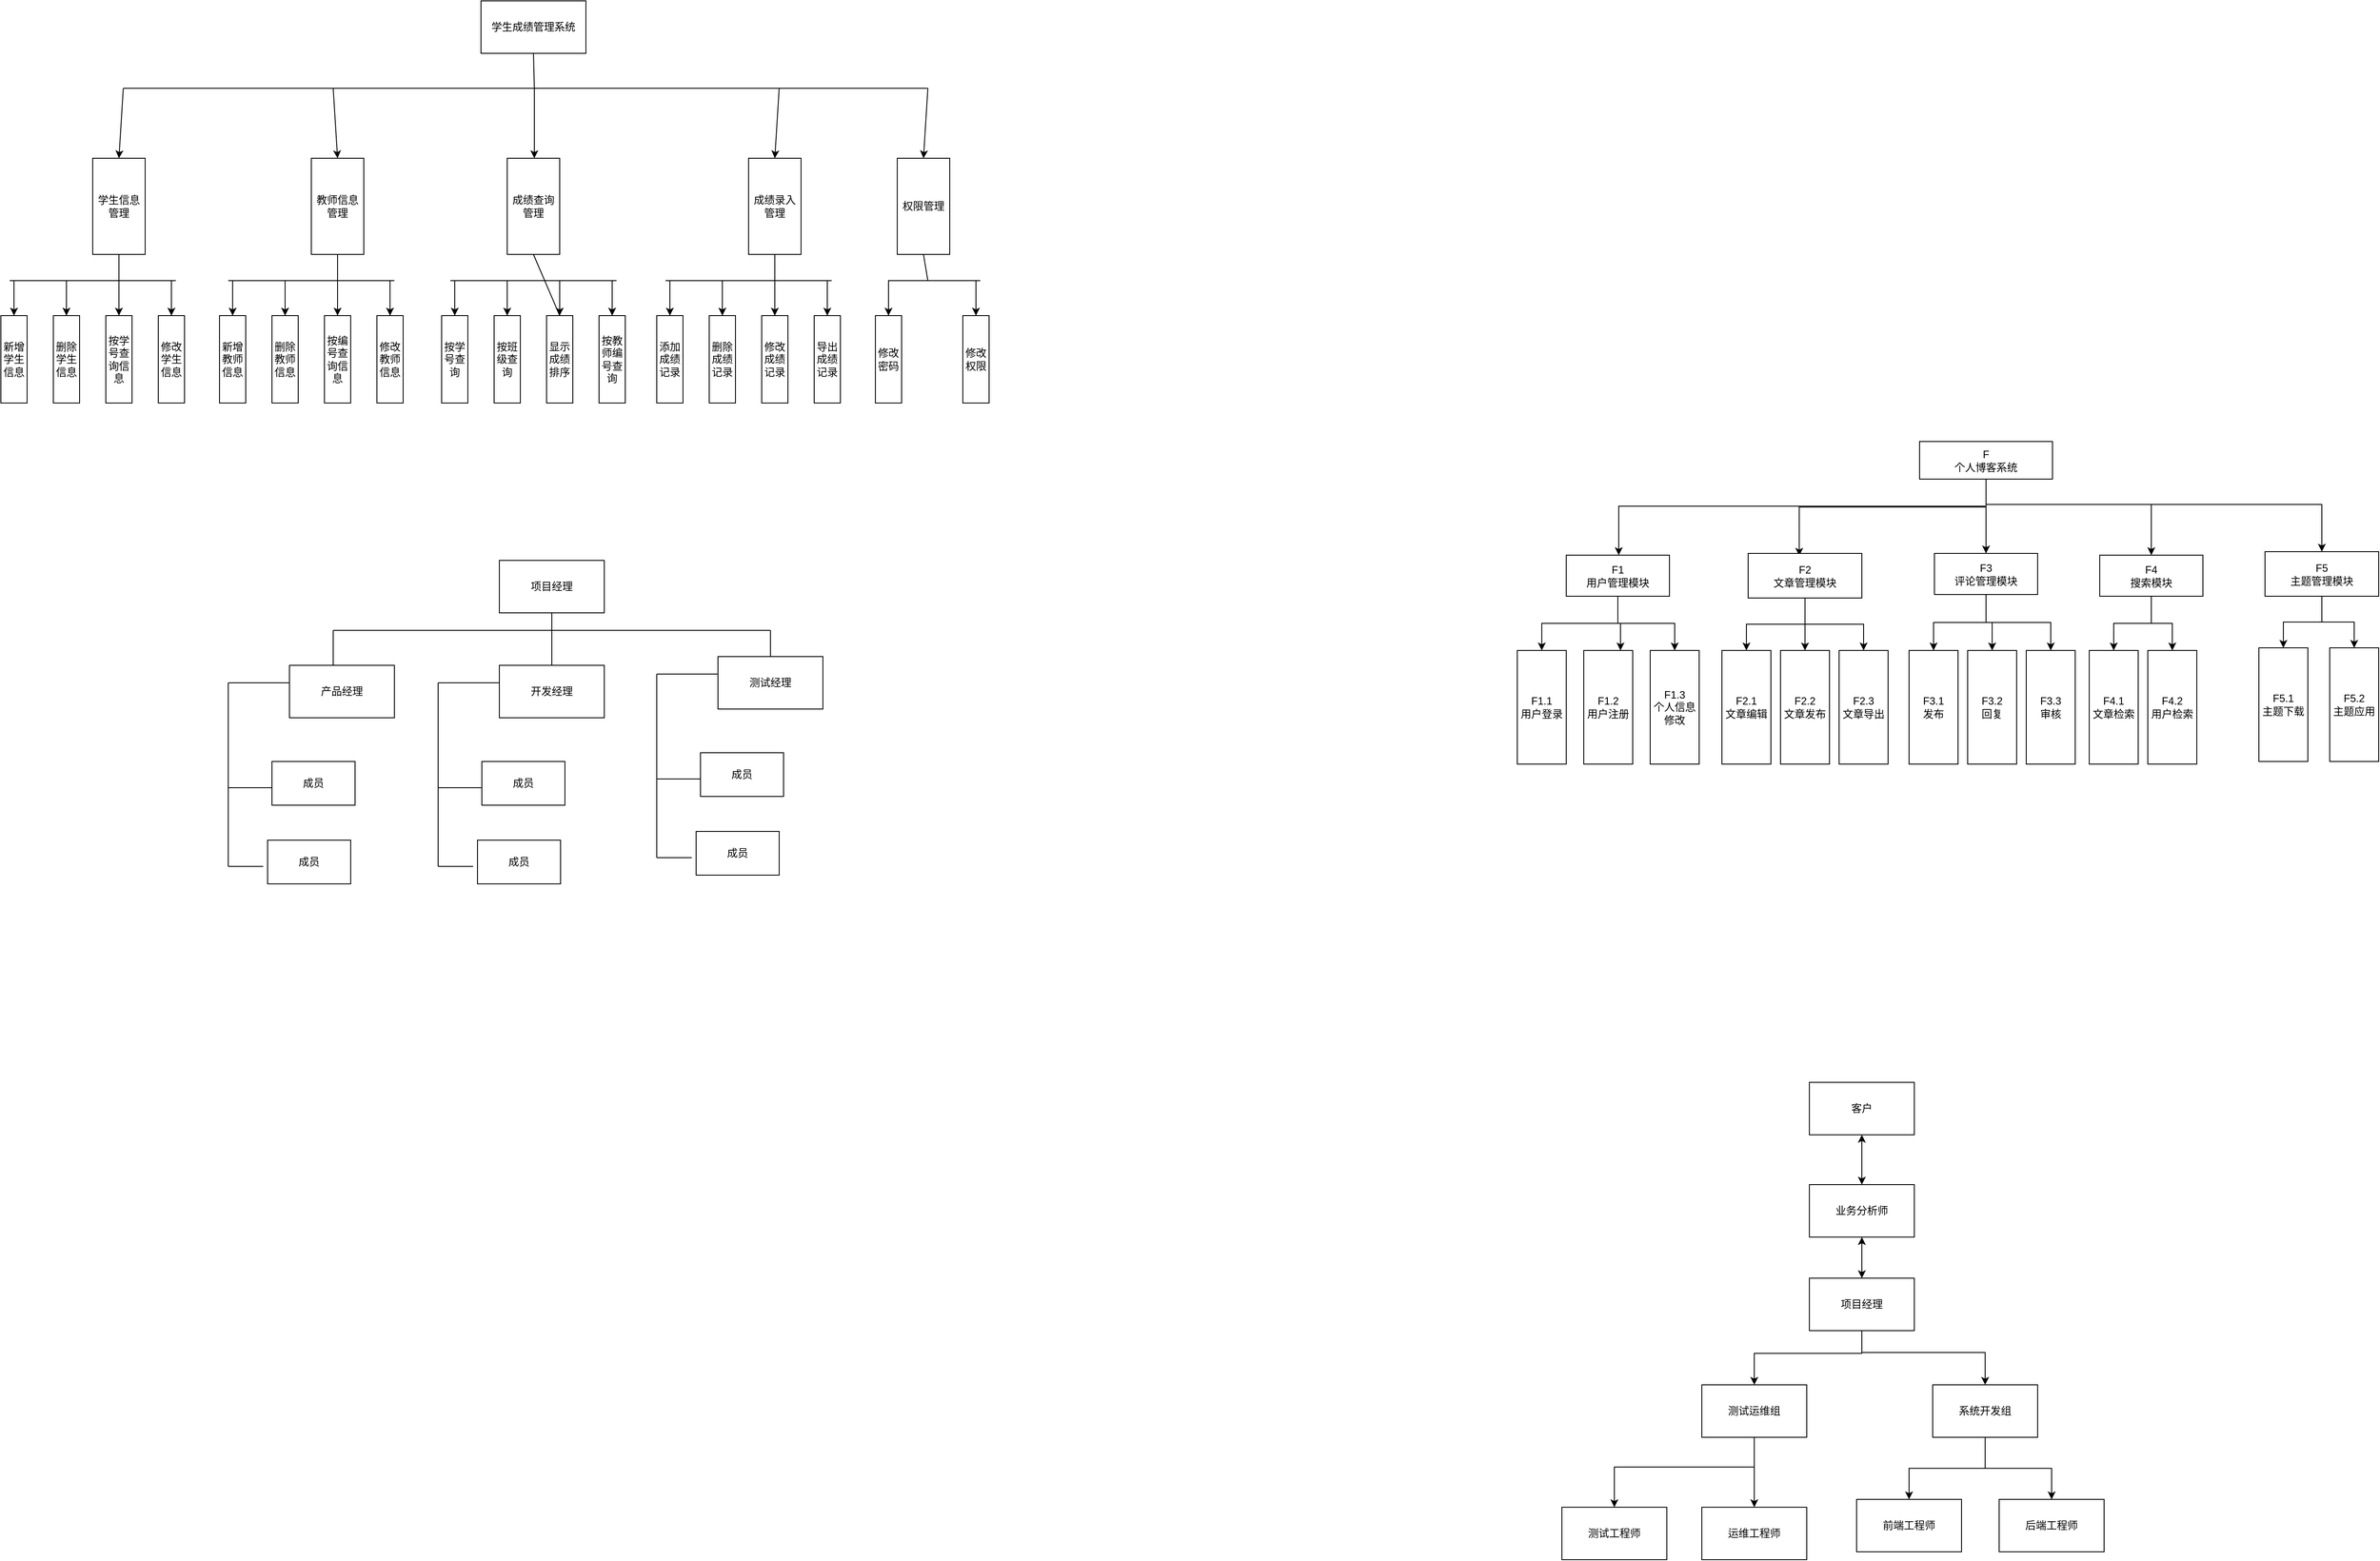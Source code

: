 <mxfile version="21.3.8" type="github">
  <diagram name="第 1 页" id="eo0PhbDBEqhfWxgCo3OH">
    <mxGraphModel dx="2062" dy="1815" grid="0" gridSize="10" guides="1" tooltips="1" connect="1" arrows="1" fold="1" page="1" pageScale="1" pageWidth="827" pageHeight="1169" math="0" shadow="0">
      <root>
        <mxCell id="0" />
        <mxCell id="1" parent="0" />
        <mxCell id="lPRobP7IfmpQ7-qLMmL--1" value="学生成绩管理系统" style="rounded=0;whiteSpace=wrap;html=1;" parent="1" vertex="1">
          <mxGeometry x="489" y="-20" width="120" height="60" as="geometry" />
        </mxCell>
        <mxCell id="lPRobP7IfmpQ7-qLMmL--2" value="学生信息管理" style="rounded=0;whiteSpace=wrap;html=1;" parent="1" vertex="1">
          <mxGeometry x="45" y="160" width="60" height="110" as="geometry" />
        </mxCell>
        <mxCell id="lPRobP7IfmpQ7-qLMmL--14" value="新增学生信息" style="rounded=0;whiteSpace=wrap;html=1;" parent="1" vertex="1">
          <mxGeometry x="-60" y="340" width="30" height="100" as="geometry" />
        </mxCell>
        <mxCell id="lPRobP7IfmpQ7-qLMmL--16" value="删除学生信息" style="rounded=0;whiteSpace=wrap;html=1;" parent="1" vertex="1">
          <mxGeometry y="340" width="30" height="100" as="geometry" />
        </mxCell>
        <mxCell id="lPRobP7IfmpQ7-qLMmL--17" value="按学号查询信息" style="rounded=0;whiteSpace=wrap;html=1;" parent="1" vertex="1">
          <mxGeometry x="60" y="340" width="30" height="100" as="geometry" />
        </mxCell>
        <mxCell id="lPRobP7IfmpQ7-qLMmL--19" value="修改学生信息" style="rounded=0;whiteSpace=wrap;html=1;" parent="1" vertex="1">
          <mxGeometry x="120" y="340" width="30" height="100" as="geometry" />
        </mxCell>
        <mxCell id="lPRobP7IfmpQ7-qLMmL--20" value="" style="endArrow=none;html=1;rounded=0;exitX=0.5;exitY=1;exitDx=0;exitDy=0;entryX=0.5;entryY=0;entryDx=0;entryDy=0;" parent="1" source="lPRobP7IfmpQ7-qLMmL--2" target="lPRobP7IfmpQ7-qLMmL--17" edge="1">
          <mxGeometry width="50" height="50" relative="1" as="geometry">
            <mxPoint x="390" y="260" as="sourcePoint" />
            <mxPoint x="440" y="210" as="targetPoint" />
          </mxGeometry>
        </mxCell>
        <mxCell id="lPRobP7IfmpQ7-qLMmL--21" value="" style="endArrow=none;html=1;rounded=0;exitX=0.5;exitY=0;exitDx=0;exitDy=0;" parent="1" source="lPRobP7IfmpQ7-qLMmL--19" edge="1">
          <mxGeometry width="50" height="50" relative="1" as="geometry">
            <mxPoint x="390" y="260" as="sourcePoint" />
            <mxPoint x="135" y="300" as="targetPoint" />
          </mxGeometry>
        </mxCell>
        <mxCell id="lPRobP7IfmpQ7-qLMmL--22" value="" style="endArrow=none;html=1;rounded=0;exitX=0.5;exitY=0;exitDx=0;exitDy=0;" parent="1" source="lPRobP7IfmpQ7-qLMmL--16" edge="1">
          <mxGeometry width="50" height="50" relative="1" as="geometry">
            <mxPoint x="145" y="350" as="sourcePoint" />
            <mxPoint x="15" y="300" as="targetPoint" />
          </mxGeometry>
        </mxCell>
        <mxCell id="lPRobP7IfmpQ7-qLMmL--24" value="" style="endArrow=none;html=1;rounded=0;entryX=0.5;entryY=0;entryDx=0;entryDy=0;" parent="1" target="lPRobP7IfmpQ7-qLMmL--14" edge="1">
          <mxGeometry width="50" height="50" relative="1" as="geometry">
            <mxPoint x="-45" y="300" as="sourcePoint" />
            <mxPoint x="165" y="330" as="targetPoint" />
          </mxGeometry>
        </mxCell>
        <mxCell id="lPRobP7IfmpQ7-qLMmL--25" value="" style="endArrow=none;html=1;rounded=0;" parent="1" edge="1">
          <mxGeometry width="50" height="50" relative="1" as="geometry">
            <mxPoint x="140" y="300" as="sourcePoint" />
            <mxPoint x="-50" y="300" as="targetPoint" />
          </mxGeometry>
        </mxCell>
        <mxCell id="lPRobP7IfmpQ7-qLMmL--26" value="" style="endArrow=classic;html=1;rounded=0;entryX=0.5;entryY=0;entryDx=0;entryDy=0;" parent="1" target="lPRobP7IfmpQ7-qLMmL--19" edge="1">
          <mxGeometry width="50" height="50" relative="1" as="geometry">
            <mxPoint x="135" y="300" as="sourcePoint" />
            <mxPoint x="440" y="210" as="targetPoint" />
          </mxGeometry>
        </mxCell>
        <mxCell id="lPRobP7IfmpQ7-qLMmL--27" value="" style="endArrow=classic;html=1;rounded=0;entryX=0.5;entryY=0;entryDx=0;entryDy=0;" parent="1" target="lPRobP7IfmpQ7-qLMmL--17" edge="1">
          <mxGeometry width="50" height="50" relative="1" as="geometry">
            <mxPoint x="75" y="300" as="sourcePoint" />
            <mxPoint x="145" y="350" as="targetPoint" />
          </mxGeometry>
        </mxCell>
        <mxCell id="lPRobP7IfmpQ7-qLMmL--28" value="" style="endArrow=classic;html=1;rounded=0;entryX=0.5;entryY=0;entryDx=0;entryDy=0;" parent="1" target="lPRobP7IfmpQ7-qLMmL--16" edge="1">
          <mxGeometry width="50" height="50" relative="1" as="geometry">
            <mxPoint x="15" y="300" as="sourcePoint" />
            <mxPoint x="155" y="360" as="targetPoint" />
          </mxGeometry>
        </mxCell>
        <mxCell id="lPRobP7IfmpQ7-qLMmL--29" value="" style="endArrow=classic;html=1;rounded=0;entryX=0.5;entryY=0;entryDx=0;entryDy=0;" parent="1" target="lPRobP7IfmpQ7-qLMmL--14" edge="1">
          <mxGeometry width="50" height="50" relative="1" as="geometry">
            <mxPoint x="-45" y="300" as="sourcePoint" />
            <mxPoint x="165" y="370" as="targetPoint" />
          </mxGeometry>
        </mxCell>
        <mxCell id="lPRobP7IfmpQ7-qLMmL--30" value="教师信息管理" style="rounded=0;whiteSpace=wrap;html=1;" parent="1" vertex="1">
          <mxGeometry x="295" y="160" width="60" height="110" as="geometry" />
        </mxCell>
        <mxCell id="lPRobP7IfmpQ7-qLMmL--31" value="新增教师信息" style="rounded=0;whiteSpace=wrap;html=1;" parent="1" vertex="1">
          <mxGeometry x="190" y="340" width="30" height="100" as="geometry" />
        </mxCell>
        <mxCell id="lPRobP7IfmpQ7-qLMmL--32" value="删除教师信息" style="rounded=0;whiteSpace=wrap;html=1;" parent="1" vertex="1">
          <mxGeometry x="250" y="340" width="30" height="100" as="geometry" />
        </mxCell>
        <mxCell id="lPRobP7IfmpQ7-qLMmL--33" value="按编号查询信息" style="rounded=0;whiteSpace=wrap;html=1;" parent="1" vertex="1">
          <mxGeometry x="310" y="340" width="30" height="100" as="geometry" />
        </mxCell>
        <mxCell id="lPRobP7IfmpQ7-qLMmL--34" value="修改教师信息" style="rounded=0;whiteSpace=wrap;html=1;" parent="1" vertex="1">
          <mxGeometry x="370" y="340" width="30" height="100" as="geometry" />
        </mxCell>
        <mxCell id="lPRobP7IfmpQ7-qLMmL--35" value="" style="endArrow=none;html=1;rounded=0;exitX=0.5;exitY=1;exitDx=0;exitDy=0;entryX=0.5;entryY=0;entryDx=0;entryDy=0;" parent="1" source="lPRobP7IfmpQ7-qLMmL--30" target="lPRobP7IfmpQ7-qLMmL--33" edge="1">
          <mxGeometry width="50" height="50" relative="1" as="geometry">
            <mxPoint x="640" y="260" as="sourcePoint" />
            <mxPoint x="690" y="210" as="targetPoint" />
          </mxGeometry>
        </mxCell>
        <mxCell id="lPRobP7IfmpQ7-qLMmL--36" value="" style="endArrow=none;html=1;rounded=0;exitX=0.5;exitY=0;exitDx=0;exitDy=0;" parent="1" source="lPRobP7IfmpQ7-qLMmL--34" edge="1">
          <mxGeometry width="50" height="50" relative="1" as="geometry">
            <mxPoint x="640" y="260" as="sourcePoint" />
            <mxPoint x="385" y="300" as="targetPoint" />
          </mxGeometry>
        </mxCell>
        <mxCell id="lPRobP7IfmpQ7-qLMmL--37" value="" style="endArrow=none;html=1;rounded=0;exitX=0.5;exitY=0;exitDx=0;exitDy=0;" parent="1" source="lPRobP7IfmpQ7-qLMmL--32" edge="1">
          <mxGeometry width="50" height="50" relative="1" as="geometry">
            <mxPoint x="395" y="350" as="sourcePoint" />
            <mxPoint x="265" y="300" as="targetPoint" />
          </mxGeometry>
        </mxCell>
        <mxCell id="lPRobP7IfmpQ7-qLMmL--38" value="" style="endArrow=none;html=1;rounded=0;entryX=0.5;entryY=0;entryDx=0;entryDy=0;" parent="1" target="lPRobP7IfmpQ7-qLMmL--31" edge="1">
          <mxGeometry width="50" height="50" relative="1" as="geometry">
            <mxPoint x="205" y="300" as="sourcePoint" />
            <mxPoint x="415" y="330" as="targetPoint" />
          </mxGeometry>
        </mxCell>
        <mxCell id="lPRobP7IfmpQ7-qLMmL--39" value="" style="endArrow=none;html=1;rounded=0;" parent="1" edge="1">
          <mxGeometry width="50" height="50" relative="1" as="geometry">
            <mxPoint x="390" y="300" as="sourcePoint" />
            <mxPoint x="200" y="300" as="targetPoint" />
          </mxGeometry>
        </mxCell>
        <mxCell id="lPRobP7IfmpQ7-qLMmL--40" value="" style="endArrow=classic;html=1;rounded=0;entryX=0.5;entryY=0;entryDx=0;entryDy=0;" parent="1" target="lPRobP7IfmpQ7-qLMmL--34" edge="1">
          <mxGeometry width="50" height="50" relative="1" as="geometry">
            <mxPoint x="385" y="300" as="sourcePoint" />
            <mxPoint x="690" y="210" as="targetPoint" />
          </mxGeometry>
        </mxCell>
        <mxCell id="lPRobP7IfmpQ7-qLMmL--41" value="" style="endArrow=classic;html=1;rounded=0;entryX=0.5;entryY=0;entryDx=0;entryDy=0;" parent="1" target="lPRobP7IfmpQ7-qLMmL--33" edge="1">
          <mxGeometry width="50" height="50" relative="1" as="geometry">
            <mxPoint x="325" y="300" as="sourcePoint" />
            <mxPoint x="395" y="350" as="targetPoint" />
          </mxGeometry>
        </mxCell>
        <mxCell id="lPRobP7IfmpQ7-qLMmL--42" value="" style="endArrow=classic;html=1;rounded=0;entryX=0.5;entryY=0;entryDx=0;entryDy=0;" parent="1" target="lPRobP7IfmpQ7-qLMmL--32" edge="1">
          <mxGeometry width="50" height="50" relative="1" as="geometry">
            <mxPoint x="265" y="300" as="sourcePoint" />
            <mxPoint x="405" y="360" as="targetPoint" />
          </mxGeometry>
        </mxCell>
        <mxCell id="lPRobP7IfmpQ7-qLMmL--43" value="" style="endArrow=classic;html=1;rounded=0;entryX=0.5;entryY=0;entryDx=0;entryDy=0;" parent="1" target="lPRobP7IfmpQ7-qLMmL--31" edge="1">
          <mxGeometry width="50" height="50" relative="1" as="geometry">
            <mxPoint x="205" y="300" as="sourcePoint" />
            <mxPoint x="415" y="370" as="targetPoint" />
          </mxGeometry>
        </mxCell>
        <mxCell id="lPRobP7IfmpQ7-qLMmL--44" value="成绩查询管理" style="rounded=0;whiteSpace=wrap;html=1;" parent="1" vertex="1">
          <mxGeometry x="519" y="160" width="60" height="110" as="geometry" />
        </mxCell>
        <mxCell id="lPRobP7IfmpQ7-qLMmL--45" value="按学号查询" style="rounded=0;whiteSpace=wrap;html=1;" parent="1" vertex="1">
          <mxGeometry x="444" y="340" width="30" height="100" as="geometry" />
        </mxCell>
        <mxCell id="lPRobP7IfmpQ7-qLMmL--46" value="按班级查询" style="rounded=0;whiteSpace=wrap;html=1;" parent="1" vertex="1">
          <mxGeometry x="504" y="340" width="30" height="100" as="geometry" />
        </mxCell>
        <mxCell id="lPRobP7IfmpQ7-qLMmL--47" value="显示成绩排序" style="rounded=0;whiteSpace=wrap;html=1;" parent="1" vertex="1">
          <mxGeometry x="564" y="340" width="30" height="100" as="geometry" />
        </mxCell>
        <mxCell id="lPRobP7IfmpQ7-qLMmL--48" value="按教师编号查询" style="rounded=0;whiteSpace=wrap;html=1;" parent="1" vertex="1">
          <mxGeometry x="624" y="340" width="30" height="100" as="geometry" />
        </mxCell>
        <mxCell id="lPRobP7IfmpQ7-qLMmL--49" value="" style="endArrow=none;html=1;rounded=0;exitX=0.5;exitY=1;exitDx=0;exitDy=0;entryX=0.5;entryY=0;entryDx=0;entryDy=0;" parent="1" source="lPRobP7IfmpQ7-qLMmL--44" target="lPRobP7IfmpQ7-qLMmL--47" edge="1">
          <mxGeometry width="50" height="50" relative="1" as="geometry">
            <mxPoint x="894" y="260" as="sourcePoint" />
            <mxPoint x="944" y="210" as="targetPoint" />
          </mxGeometry>
        </mxCell>
        <mxCell id="lPRobP7IfmpQ7-qLMmL--50" value="" style="endArrow=none;html=1;rounded=0;exitX=0.5;exitY=0;exitDx=0;exitDy=0;" parent="1" source="lPRobP7IfmpQ7-qLMmL--48" edge="1">
          <mxGeometry width="50" height="50" relative="1" as="geometry">
            <mxPoint x="894" y="260" as="sourcePoint" />
            <mxPoint x="639" y="300" as="targetPoint" />
          </mxGeometry>
        </mxCell>
        <mxCell id="lPRobP7IfmpQ7-qLMmL--51" value="" style="endArrow=none;html=1;rounded=0;exitX=0.5;exitY=0;exitDx=0;exitDy=0;" parent="1" source="lPRobP7IfmpQ7-qLMmL--46" edge="1">
          <mxGeometry width="50" height="50" relative="1" as="geometry">
            <mxPoint x="649" y="350" as="sourcePoint" />
            <mxPoint x="519" y="300" as="targetPoint" />
          </mxGeometry>
        </mxCell>
        <mxCell id="lPRobP7IfmpQ7-qLMmL--52" value="" style="endArrow=none;html=1;rounded=0;entryX=0.5;entryY=0;entryDx=0;entryDy=0;" parent="1" target="lPRobP7IfmpQ7-qLMmL--45" edge="1">
          <mxGeometry width="50" height="50" relative="1" as="geometry">
            <mxPoint x="459" y="300" as="sourcePoint" />
            <mxPoint x="669" y="330" as="targetPoint" />
          </mxGeometry>
        </mxCell>
        <mxCell id="lPRobP7IfmpQ7-qLMmL--53" value="" style="endArrow=none;html=1;rounded=0;" parent="1" edge="1">
          <mxGeometry width="50" height="50" relative="1" as="geometry">
            <mxPoint x="644" y="300" as="sourcePoint" />
            <mxPoint x="454" y="300" as="targetPoint" />
          </mxGeometry>
        </mxCell>
        <mxCell id="lPRobP7IfmpQ7-qLMmL--54" value="" style="endArrow=classic;html=1;rounded=0;entryX=0.5;entryY=0;entryDx=0;entryDy=0;" parent="1" target="lPRobP7IfmpQ7-qLMmL--48" edge="1">
          <mxGeometry width="50" height="50" relative="1" as="geometry">
            <mxPoint x="639" y="300" as="sourcePoint" />
            <mxPoint x="944" y="210" as="targetPoint" />
          </mxGeometry>
        </mxCell>
        <mxCell id="lPRobP7IfmpQ7-qLMmL--55" value="" style="endArrow=classic;html=1;rounded=0;entryX=0.5;entryY=0;entryDx=0;entryDy=0;" parent="1" target="lPRobP7IfmpQ7-qLMmL--47" edge="1">
          <mxGeometry width="50" height="50" relative="1" as="geometry">
            <mxPoint x="579" y="300" as="sourcePoint" />
            <mxPoint x="649" y="350" as="targetPoint" />
          </mxGeometry>
        </mxCell>
        <mxCell id="lPRobP7IfmpQ7-qLMmL--56" value="" style="endArrow=classic;html=1;rounded=0;entryX=0.5;entryY=0;entryDx=0;entryDy=0;" parent="1" target="lPRobP7IfmpQ7-qLMmL--46" edge="1">
          <mxGeometry width="50" height="50" relative="1" as="geometry">
            <mxPoint x="519" y="300" as="sourcePoint" />
            <mxPoint x="659" y="360" as="targetPoint" />
          </mxGeometry>
        </mxCell>
        <mxCell id="lPRobP7IfmpQ7-qLMmL--57" value="" style="endArrow=classic;html=1;rounded=0;entryX=0.5;entryY=0;entryDx=0;entryDy=0;" parent="1" target="lPRobP7IfmpQ7-qLMmL--45" edge="1">
          <mxGeometry width="50" height="50" relative="1" as="geometry">
            <mxPoint x="459" y="300" as="sourcePoint" />
            <mxPoint x="669" y="370" as="targetPoint" />
          </mxGeometry>
        </mxCell>
        <mxCell id="lPRobP7IfmpQ7-qLMmL--58" value="成绩录入管理" style="rounded=0;whiteSpace=wrap;html=1;" parent="1" vertex="1">
          <mxGeometry x="795" y="160" width="60" height="110" as="geometry" />
        </mxCell>
        <mxCell id="lPRobP7IfmpQ7-qLMmL--59" value="添加成绩记录" style="rounded=0;whiteSpace=wrap;html=1;" parent="1" vertex="1">
          <mxGeometry x="690" y="340" width="30" height="100" as="geometry" />
        </mxCell>
        <mxCell id="lPRobP7IfmpQ7-qLMmL--60" value="删除成绩记录" style="rounded=0;whiteSpace=wrap;html=1;" parent="1" vertex="1">
          <mxGeometry x="750" y="340" width="30" height="100" as="geometry" />
        </mxCell>
        <mxCell id="lPRobP7IfmpQ7-qLMmL--61" value="修改成绩记录" style="rounded=0;whiteSpace=wrap;html=1;" parent="1" vertex="1">
          <mxGeometry x="810" y="340" width="30" height="100" as="geometry" />
        </mxCell>
        <mxCell id="lPRobP7IfmpQ7-qLMmL--62" value="导出成绩记录" style="rounded=0;whiteSpace=wrap;html=1;" parent="1" vertex="1">
          <mxGeometry x="870" y="340" width="30" height="100" as="geometry" />
        </mxCell>
        <mxCell id="lPRobP7IfmpQ7-qLMmL--63" value="" style="endArrow=none;html=1;rounded=0;exitX=0.5;exitY=1;exitDx=0;exitDy=0;entryX=0.5;entryY=0;entryDx=0;entryDy=0;" parent="1" source="lPRobP7IfmpQ7-qLMmL--58" target="lPRobP7IfmpQ7-qLMmL--61" edge="1">
          <mxGeometry width="50" height="50" relative="1" as="geometry">
            <mxPoint x="1140" y="260" as="sourcePoint" />
            <mxPoint x="1190" y="210" as="targetPoint" />
          </mxGeometry>
        </mxCell>
        <mxCell id="lPRobP7IfmpQ7-qLMmL--64" value="" style="endArrow=none;html=1;rounded=0;exitX=0.5;exitY=0;exitDx=0;exitDy=0;" parent="1" source="lPRobP7IfmpQ7-qLMmL--62" edge="1">
          <mxGeometry width="50" height="50" relative="1" as="geometry">
            <mxPoint x="1140" y="260" as="sourcePoint" />
            <mxPoint x="885" y="300" as="targetPoint" />
          </mxGeometry>
        </mxCell>
        <mxCell id="lPRobP7IfmpQ7-qLMmL--65" value="" style="endArrow=none;html=1;rounded=0;exitX=0.5;exitY=0;exitDx=0;exitDy=0;" parent="1" source="lPRobP7IfmpQ7-qLMmL--60" edge="1">
          <mxGeometry width="50" height="50" relative="1" as="geometry">
            <mxPoint x="895" y="350" as="sourcePoint" />
            <mxPoint x="765" y="300" as="targetPoint" />
          </mxGeometry>
        </mxCell>
        <mxCell id="lPRobP7IfmpQ7-qLMmL--66" value="" style="endArrow=none;html=1;rounded=0;entryX=0.5;entryY=0;entryDx=0;entryDy=0;" parent="1" target="lPRobP7IfmpQ7-qLMmL--59" edge="1">
          <mxGeometry width="50" height="50" relative="1" as="geometry">
            <mxPoint x="705" y="300" as="sourcePoint" />
            <mxPoint x="915" y="330" as="targetPoint" />
          </mxGeometry>
        </mxCell>
        <mxCell id="lPRobP7IfmpQ7-qLMmL--67" value="" style="endArrow=none;html=1;rounded=0;" parent="1" edge="1">
          <mxGeometry width="50" height="50" relative="1" as="geometry">
            <mxPoint x="890" y="300" as="sourcePoint" />
            <mxPoint x="700" y="300" as="targetPoint" />
          </mxGeometry>
        </mxCell>
        <mxCell id="lPRobP7IfmpQ7-qLMmL--68" value="" style="endArrow=classic;html=1;rounded=0;entryX=0.5;entryY=0;entryDx=0;entryDy=0;" parent="1" target="lPRobP7IfmpQ7-qLMmL--62" edge="1">
          <mxGeometry width="50" height="50" relative="1" as="geometry">
            <mxPoint x="885" y="300" as="sourcePoint" />
            <mxPoint x="1190" y="210" as="targetPoint" />
          </mxGeometry>
        </mxCell>
        <mxCell id="lPRobP7IfmpQ7-qLMmL--69" value="" style="endArrow=classic;html=1;rounded=0;entryX=0.5;entryY=0;entryDx=0;entryDy=0;" parent="1" target="lPRobP7IfmpQ7-qLMmL--61" edge="1">
          <mxGeometry width="50" height="50" relative="1" as="geometry">
            <mxPoint x="825" y="300" as="sourcePoint" />
            <mxPoint x="895" y="350" as="targetPoint" />
          </mxGeometry>
        </mxCell>
        <mxCell id="lPRobP7IfmpQ7-qLMmL--70" value="" style="endArrow=classic;html=1;rounded=0;entryX=0.5;entryY=0;entryDx=0;entryDy=0;" parent="1" target="lPRobP7IfmpQ7-qLMmL--60" edge="1">
          <mxGeometry width="50" height="50" relative="1" as="geometry">
            <mxPoint x="765" y="300" as="sourcePoint" />
            <mxPoint x="905" y="360" as="targetPoint" />
          </mxGeometry>
        </mxCell>
        <mxCell id="lPRobP7IfmpQ7-qLMmL--71" value="" style="endArrow=classic;html=1;rounded=0;entryX=0.5;entryY=0;entryDx=0;entryDy=0;" parent="1" target="lPRobP7IfmpQ7-qLMmL--59" edge="1">
          <mxGeometry width="50" height="50" relative="1" as="geometry">
            <mxPoint x="705" y="300" as="sourcePoint" />
            <mxPoint x="915" y="370" as="targetPoint" />
          </mxGeometry>
        </mxCell>
        <mxCell id="lPRobP7IfmpQ7-qLMmL--72" value="权限管理" style="rounded=0;whiteSpace=wrap;html=1;" parent="1" vertex="1">
          <mxGeometry x="965" y="160" width="60" height="110" as="geometry" />
        </mxCell>
        <mxCell id="lPRobP7IfmpQ7-qLMmL--75" value="修改密码" style="rounded=0;whiteSpace=wrap;html=1;" parent="1" vertex="1">
          <mxGeometry x="940" y="340" width="30" height="100" as="geometry" />
        </mxCell>
        <mxCell id="lPRobP7IfmpQ7-qLMmL--76" value="修改权限" style="rounded=0;whiteSpace=wrap;html=1;" parent="1" vertex="1">
          <mxGeometry x="1040" y="340" width="30" height="100" as="geometry" />
        </mxCell>
        <mxCell id="lPRobP7IfmpQ7-qLMmL--77" value="" style="endArrow=none;html=1;rounded=0;exitX=0.5;exitY=1;exitDx=0;exitDy=0;entryX=0.5;entryY=0;entryDx=0;entryDy=0;" parent="1" source="lPRobP7IfmpQ7-qLMmL--72" target="lPRobP7IfmpQ7-qLMmL--75" edge="1">
          <mxGeometry width="50" height="50" relative="1" as="geometry">
            <mxPoint x="1310" y="260" as="sourcePoint" />
            <mxPoint x="1360" y="210" as="targetPoint" />
            <Array as="points">
              <mxPoint x="1000" y="300" />
              <mxPoint x="955" y="300" />
            </Array>
          </mxGeometry>
        </mxCell>
        <mxCell id="lPRobP7IfmpQ7-qLMmL--78" value="" style="endArrow=none;html=1;rounded=0;exitX=0.5;exitY=0;exitDx=0;exitDy=0;" parent="1" source="lPRobP7IfmpQ7-qLMmL--76" edge="1">
          <mxGeometry width="50" height="50" relative="1" as="geometry">
            <mxPoint x="1310" y="260" as="sourcePoint" />
            <mxPoint x="1055" y="300" as="targetPoint" />
          </mxGeometry>
        </mxCell>
        <mxCell id="lPRobP7IfmpQ7-qLMmL--81" value="" style="endArrow=none;html=1;rounded=0;" parent="1" edge="1">
          <mxGeometry width="50" height="50" relative="1" as="geometry">
            <mxPoint x="1060" y="300" as="sourcePoint" />
            <mxPoint x="960" y="300" as="targetPoint" />
          </mxGeometry>
        </mxCell>
        <mxCell id="lPRobP7IfmpQ7-qLMmL--82" value="" style="endArrow=classic;html=1;rounded=0;entryX=0.5;entryY=0;entryDx=0;entryDy=0;" parent="1" target="lPRobP7IfmpQ7-qLMmL--76" edge="1">
          <mxGeometry width="50" height="50" relative="1" as="geometry">
            <mxPoint x="1055" y="300" as="sourcePoint" />
            <mxPoint x="1360" y="210" as="targetPoint" />
          </mxGeometry>
        </mxCell>
        <mxCell id="lPRobP7IfmpQ7-qLMmL--83" value="" style="endArrow=classic;html=1;rounded=0;entryX=0.5;entryY=0;entryDx=0;entryDy=0;" parent="1" target="lPRobP7IfmpQ7-qLMmL--75" edge="1">
          <mxGeometry width="50" height="50" relative="1" as="geometry">
            <mxPoint x="995" y="300" as="sourcePoint" />
            <mxPoint x="1065" y="350" as="targetPoint" />
            <Array as="points">
              <mxPoint x="955" y="300" />
            </Array>
          </mxGeometry>
        </mxCell>
        <mxCell id="lPRobP7IfmpQ7-qLMmL--86" value="" style="endArrow=none;html=1;rounded=0;exitX=0.5;exitY=1;exitDx=0;exitDy=0;" parent="1" source="lPRobP7IfmpQ7-qLMmL--1" edge="1">
          <mxGeometry width="50" height="50" relative="1" as="geometry">
            <mxPoint x="500" y="310" as="sourcePoint" />
            <mxPoint x="550" y="80" as="targetPoint" />
          </mxGeometry>
        </mxCell>
        <mxCell id="lPRobP7IfmpQ7-qLMmL--87" value="" style="endArrow=none;html=1;rounded=0;" parent="1" edge="1">
          <mxGeometry width="50" height="50" relative="1" as="geometry">
            <mxPoint x="80" y="80" as="sourcePoint" />
            <mxPoint x="1000" y="80" as="targetPoint" />
          </mxGeometry>
        </mxCell>
        <mxCell id="lPRobP7IfmpQ7-qLMmL--89" value="" style="endArrow=classic;html=1;rounded=0;" parent="1" edge="1">
          <mxGeometry width="50" height="50" relative="1" as="geometry">
            <mxPoint x="550" y="80" as="sourcePoint" />
            <mxPoint x="550" y="160" as="targetPoint" />
          </mxGeometry>
        </mxCell>
        <mxCell id="lPRobP7IfmpQ7-qLMmL--90" value="" style="endArrow=classic;html=1;rounded=0;entryX=0.5;entryY=0;entryDx=0;entryDy=0;" parent="1" target="lPRobP7IfmpQ7-qLMmL--30" edge="1">
          <mxGeometry width="50" height="50" relative="1" as="geometry">
            <mxPoint x="320" y="80" as="sourcePoint" />
            <mxPoint x="550" y="260" as="targetPoint" />
          </mxGeometry>
        </mxCell>
        <mxCell id="lPRobP7IfmpQ7-qLMmL--91" value="" style="endArrow=classic;html=1;rounded=0;entryX=0.5;entryY=0;entryDx=0;entryDy=0;" parent="1" target="lPRobP7IfmpQ7-qLMmL--2" edge="1">
          <mxGeometry width="50" height="50" relative="1" as="geometry">
            <mxPoint x="80" y="80" as="sourcePoint" />
            <mxPoint x="550" y="260" as="targetPoint" />
          </mxGeometry>
        </mxCell>
        <mxCell id="lPRobP7IfmpQ7-qLMmL--92" value="" style="endArrow=classic;html=1;rounded=0;entryX=0.5;entryY=0;entryDx=0;entryDy=0;" parent="1" target="lPRobP7IfmpQ7-qLMmL--58" edge="1">
          <mxGeometry width="50" height="50" relative="1" as="geometry">
            <mxPoint x="830" y="80" as="sourcePoint" />
            <mxPoint x="550" y="260" as="targetPoint" />
          </mxGeometry>
        </mxCell>
        <mxCell id="lPRobP7IfmpQ7-qLMmL--93" value="" style="endArrow=classic;html=1;rounded=0;entryX=0.5;entryY=0;entryDx=0;entryDy=0;" parent="1" target="lPRobP7IfmpQ7-qLMmL--72" edge="1">
          <mxGeometry width="50" height="50" relative="1" as="geometry">
            <mxPoint x="1000" y="80" as="sourcePoint" />
            <mxPoint x="550" y="260" as="targetPoint" />
          </mxGeometry>
        </mxCell>
        <mxCell id="Hxnk-9S_lUH54oRTEqqW-1" value="项目经理" style="rounded=0;whiteSpace=wrap;html=1;" parent="1" vertex="1">
          <mxGeometry x="510" y="620" width="120" height="60" as="geometry" />
        </mxCell>
        <mxCell id="Hxnk-9S_lUH54oRTEqqW-2" value="开发经理" style="rounded=0;whiteSpace=wrap;html=1;" parent="1" vertex="1">
          <mxGeometry x="510" y="740" width="120" height="60" as="geometry" />
        </mxCell>
        <mxCell id="Hxnk-9S_lUH54oRTEqqW-3" value="产品经理" style="rounded=0;whiteSpace=wrap;html=1;" parent="1" vertex="1">
          <mxGeometry x="270" y="740" width="120" height="60" as="geometry" />
        </mxCell>
        <mxCell id="Hxnk-9S_lUH54oRTEqqW-4" value="测试经理" style="rounded=0;whiteSpace=wrap;html=1;" parent="1" vertex="1">
          <mxGeometry x="760" y="730" width="120" height="60" as="geometry" />
        </mxCell>
        <mxCell id="Hxnk-9S_lUH54oRTEqqW-9" value="成员" style="rounded=0;whiteSpace=wrap;html=1;" parent="1" vertex="1">
          <mxGeometry x="250" y="850" width="95" height="50" as="geometry" />
        </mxCell>
        <mxCell id="Hxnk-9S_lUH54oRTEqqW-10" value="成员" style="rounded=0;whiteSpace=wrap;html=1;" parent="1" vertex="1">
          <mxGeometry x="245" y="940" width="95" height="50" as="geometry" />
        </mxCell>
        <mxCell id="Hxnk-9S_lUH54oRTEqqW-11" value="" style="endArrow=none;html=1;rounded=0;" parent="1" edge="1">
          <mxGeometry width="50" height="50" relative="1" as="geometry">
            <mxPoint x="200" y="970" as="sourcePoint" />
            <mxPoint x="200" y="760" as="targetPoint" />
          </mxGeometry>
        </mxCell>
        <mxCell id="Hxnk-9S_lUH54oRTEqqW-12" value="" style="endArrow=none;html=1;rounded=0;" parent="1" edge="1">
          <mxGeometry width="50" height="50" relative="1" as="geometry">
            <mxPoint x="200" y="760" as="sourcePoint" />
            <mxPoint x="270" y="760" as="targetPoint" />
          </mxGeometry>
        </mxCell>
        <mxCell id="Hxnk-9S_lUH54oRTEqqW-13" value="" style="endArrow=none;html=1;rounded=0;" parent="1" edge="1">
          <mxGeometry width="50" height="50" relative="1" as="geometry">
            <mxPoint x="200" y="880" as="sourcePoint" />
            <mxPoint x="250" y="880" as="targetPoint" />
          </mxGeometry>
        </mxCell>
        <mxCell id="Hxnk-9S_lUH54oRTEqqW-14" value="" style="endArrow=none;html=1;rounded=0;" parent="1" edge="1">
          <mxGeometry width="50" height="50" relative="1" as="geometry">
            <mxPoint x="200" y="970" as="sourcePoint" />
            <mxPoint x="240" y="970" as="targetPoint" />
          </mxGeometry>
        </mxCell>
        <mxCell id="Hxnk-9S_lUH54oRTEqqW-15" value="产品经理" style="rounded=0;whiteSpace=wrap;html=1;" parent="1" vertex="1">
          <mxGeometry x="270" y="740" width="120" height="60" as="geometry" />
        </mxCell>
        <mxCell id="Hxnk-9S_lUH54oRTEqqW-16" value="成员" style="rounded=0;whiteSpace=wrap;html=1;" parent="1" vertex="1">
          <mxGeometry x="250" y="850" width="95" height="50" as="geometry" />
        </mxCell>
        <mxCell id="Hxnk-9S_lUH54oRTEqqW-17" value="成员" style="rounded=0;whiteSpace=wrap;html=1;" parent="1" vertex="1">
          <mxGeometry x="245" y="940" width="95" height="50" as="geometry" />
        </mxCell>
        <mxCell id="Hxnk-9S_lUH54oRTEqqW-18" value="" style="endArrow=none;html=1;rounded=0;" parent="1" edge="1">
          <mxGeometry width="50" height="50" relative="1" as="geometry">
            <mxPoint x="200" y="970" as="sourcePoint" />
            <mxPoint x="200" y="760" as="targetPoint" />
          </mxGeometry>
        </mxCell>
        <mxCell id="Hxnk-9S_lUH54oRTEqqW-19" value="" style="endArrow=none;html=1;rounded=0;" parent="1" edge="1">
          <mxGeometry width="50" height="50" relative="1" as="geometry">
            <mxPoint x="200" y="760" as="sourcePoint" />
            <mxPoint x="270" y="760" as="targetPoint" />
          </mxGeometry>
        </mxCell>
        <mxCell id="Hxnk-9S_lUH54oRTEqqW-20" value="" style="endArrow=none;html=1;rounded=0;" parent="1" edge="1">
          <mxGeometry width="50" height="50" relative="1" as="geometry">
            <mxPoint x="200" y="880" as="sourcePoint" />
            <mxPoint x="250" y="880" as="targetPoint" />
          </mxGeometry>
        </mxCell>
        <mxCell id="Hxnk-9S_lUH54oRTEqqW-21" value="" style="endArrow=none;html=1;rounded=0;" parent="1" edge="1">
          <mxGeometry width="50" height="50" relative="1" as="geometry">
            <mxPoint x="200" y="970" as="sourcePoint" />
            <mxPoint x="240" y="970" as="targetPoint" />
          </mxGeometry>
        </mxCell>
        <mxCell id="Hxnk-9S_lUH54oRTEqqW-36" value="开发经理" style="rounded=0;whiteSpace=wrap;html=1;" parent="1" vertex="1">
          <mxGeometry x="510" y="740" width="120" height="60" as="geometry" />
        </mxCell>
        <mxCell id="Hxnk-9S_lUH54oRTEqqW-37" value="成员" style="rounded=0;whiteSpace=wrap;html=1;" parent="1" vertex="1">
          <mxGeometry x="490" y="850" width="95" height="50" as="geometry" />
        </mxCell>
        <mxCell id="Hxnk-9S_lUH54oRTEqqW-38" value="成员" style="rounded=0;whiteSpace=wrap;html=1;" parent="1" vertex="1">
          <mxGeometry x="485" y="940" width="95" height="50" as="geometry" />
        </mxCell>
        <mxCell id="Hxnk-9S_lUH54oRTEqqW-39" value="" style="endArrow=none;html=1;rounded=0;" parent="1" edge="1">
          <mxGeometry width="50" height="50" relative="1" as="geometry">
            <mxPoint x="440" y="970" as="sourcePoint" />
            <mxPoint x="440" y="760" as="targetPoint" />
          </mxGeometry>
        </mxCell>
        <mxCell id="Hxnk-9S_lUH54oRTEqqW-40" value="" style="endArrow=none;html=1;rounded=0;" parent="1" edge="1">
          <mxGeometry width="50" height="50" relative="1" as="geometry">
            <mxPoint x="440" y="760" as="sourcePoint" />
            <mxPoint x="510" y="760" as="targetPoint" />
          </mxGeometry>
        </mxCell>
        <mxCell id="Hxnk-9S_lUH54oRTEqqW-41" value="" style="endArrow=none;html=1;rounded=0;" parent="1" edge="1">
          <mxGeometry width="50" height="50" relative="1" as="geometry">
            <mxPoint x="440" y="880" as="sourcePoint" />
            <mxPoint x="490" y="880" as="targetPoint" />
          </mxGeometry>
        </mxCell>
        <mxCell id="Hxnk-9S_lUH54oRTEqqW-42" value="" style="endArrow=none;html=1;rounded=0;" parent="1" edge="1">
          <mxGeometry width="50" height="50" relative="1" as="geometry">
            <mxPoint x="440" y="970" as="sourcePoint" />
            <mxPoint x="480" y="970" as="targetPoint" />
          </mxGeometry>
        </mxCell>
        <mxCell id="Hxnk-9S_lUH54oRTEqqW-43" value="测试经理" style="rounded=0;whiteSpace=wrap;html=1;" parent="1" vertex="1">
          <mxGeometry x="760" y="730" width="120" height="60" as="geometry" />
        </mxCell>
        <mxCell id="Hxnk-9S_lUH54oRTEqqW-44" value="成员" style="rounded=0;whiteSpace=wrap;html=1;" parent="1" vertex="1">
          <mxGeometry x="740" y="840" width="95" height="50" as="geometry" />
        </mxCell>
        <mxCell id="Hxnk-9S_lUH54oRTEqqW-45" value="成员" style="rounded=0;whiteSpace=wrap;html=1;" parent="1" vertex="1">
          <mxGeometry x="735" y="930" width="95" height="50" as="geometry" />
        </mxCell>
        <mxCell id="Hxnk-9S_lUH54oRTEqqW-46" value="" style="endArrow=none;html=1;rounded=0;" parent="1" edge="1">
          <mxGeometry width="50" height="50" relative="1" as="geometry">
            <mxPoint x="690" y="960" as="sourcePoint" />
            <mxPoint x="690" y="750" as="targetPoint" />
          </mxGeometry>
        </mxCell>
        <mxCell id="Hxnk-9S_lUH54oRTEqqW-47" value="" style="endArrow=none;html=1;rounded=0;" parent="1" edge="1">
          <mxGeometry width="50" height="50" relative="1" as="geometry">
            <mxPoint x="690" y="750" as="sourcePoint" />
            <mxPoint x="760" y="750" as="targetPoint" />
          </mxGeometry>
        </mxCell>
        <mxCell id="Hxnk-9S_lUH54oRTEqqW-48" value="" style="endArrow=none;html=1;rounded=0;" parent="1" edge="1">
          <mxGeometry width="50" height="50" relative="1" as="geometry">
            <mxPoint x="690" y="870" as="sourcePoint" />
            <mxPoint x="740" y="870" as="targetPoint" />
          </mxGeometry>
        </mxCell>
        <mxCell id="Hxnk-9S_lUH54oRTEqqW-49" value="" style="endArrow=none;html=1;rounded=0;" parent="1" edge="1">
          <mxGeometry width="50" height="50" relative="1" as="geometry">
            <mxPoint x="690" y="960" as="sourcePoint" />
            <mxPoint x="730" y="960" as="targetPoint" />
          </mxGeometry>
        </mxCell>
        <mxCell id="Hxnk-9S_lUH54oRTEqqW-51" value="" style="endArrow=none;html=1;rounded=0;" parent="1" edge="1">
          <mxGeometry width="50" height="50" relative="1" as="geometry">
            <mxPoint x="320" y="700" as="sourcePoint" />
            <mxPoint x="820" y="700" as="targetPoint" />
          </mxGeometry>
        </mxCell>
        <mxCell id="Hxnk-9S_lUH54oRTEqqW-52" value="" style="endArrow=none;html=1;rounded=0;" parent="1" edge="1">
          <mxGeometry width="50" height="50" relative="1" as="geometry">
            <mxPoint x="320" y="700" as="sourcePoint" />
            <mxPoint x="320" y="740" as="targetPoint" />
          </mxGeometry>
        </mxCell>
        <mxCell id="Hxnk-9S_lUH54oRTEqqW-53" value="" style="endArrow=none;html=1;rounded=0;" parent="1" edge="1">
          <mxGeometry width="50" height="50" relative="1" as="geometry">
            <mxPoint x="820" y="700" as="sourcePoint" />
            <mxPoint x="820" y="730" as="targetPoint" />
          </mxGeometry>
        </mxCell>
        <mxCell id="Hxnk-9S_lUH54oRTEqqW-54" value="" style="endArrow=none;html=1;rounded=0;" parent="1" edge="1">
          <mxGeometry width="50" height="50" relative="1" as="geometry">
            <mxPoint x="570" y="740" as="sourcePoint" />
            <mxPoint x="570" y="680" as="targetPoint" />
          </mxGeometry>
        </mxCell>
        <mxCell id="nmIWR7asMq5tsV9_RLYM-8" style="edgeStyle=orthogonalEdgeStyle;rounded=0;orthogonalLoop=1;jettySize=auto;html=1;entryX=0.5;entryY=0;entryDx=0;entryDy=0;" parent="1" source="nmIWR7asMq5tsV9_RLYM-1" target="nmIWR7asMq5tsV9_RLYM-6" edge="1">
          <mxGeometry relative="1" as="geometry" />
        </mxCell>
        <mxCell id="nmIWR7asMq5tsV9_RLYM-10" style="edgeStyle=orthogonalEdgeStyle;rounded=0;orthogonalLoop=1;jettySize=auto;html=1;" parent="1" source="nmIWR7asMq5tsV9_RLYM-1" target="nmIWR7asMq5tsV9_RLYM-2" edge="1">
          <mxGeometry relative="1" as="geometry">
            <Array as="points">
              <mxPoint x="2210" y="558" />
              <mxPoint x="1790" y="558" />
            </Array>
          </mxGeometry>
        </mxCell>
        <mxCell id="nmIWR7asMq5tsV9_RLYM-11" style="edgeStyle=orthogonalEdgeStyle;rounded=0;orthogonalLoop=1;jettySize=auto;html=1;entryX=0.5;entryY=0;entryDx=0;entryDy=0;" parent="1" source="nmIWR7asMq5tsV9_RLYM-1" target="nmIWR7asMq5tsV9_RLYM-5" edge="1">
          <mxGeometry relative="1" as="geometry">
            <Array as="points">
              <mxPoint x="2210" y="556" />
              <mxPoint x="2399" y="556" />
            </Array>
          </mxGeometry>
        </mxCell>
        <mxCell id="nmIWR7asMq5tsV9_RLYM-12" style="edgeStyle=orthogonalEdgeStyle;rounded=0;orthogonalLoop=1;jettySize=auto;html=1;entryX=0.5;entryY=0;entryDx=0;entryDy=0;" parent="1" source="nmIWR7asMq5tsV9_RLYM-1" target="nmIWR7asMq5tsV9_RLYM-7" edge="1">
          <mxGeometry relative="1" as="geometry">
            <Array as="points">
              <mxPoint x="2210" y="556" />
              <mxPoint x="2594" y="556" />
            </Array>
          </mxGeometry>
        </mxCell>
        <mxCell id="nmIWR7asMq5tsV9_RLYM-53" style="edgeStyle=orthogonalEdgeStyle;rounded=0;orthogonalLoop=1;jettySize=auto;html=1;entryX=0.449;entryY=0.053;entryDx=0;entryDy=0;entryPerimeter=0;" parent="1" source="nmIWR7asMq5tsV9_RLYM-1" target="nmIWR7asMq5tsV9_RLYM-4" edge="1">
          <mxGeometry relative="1" as="geometry">
            <Array as="points">
              <mxPoint x="2210" y="559" />
              <mxPoint x="1996" y="559" />
            </Array>
          </mxGeometry>
        </mxCell>
        <mxCell id="nmIWR7asMq5tsV9_RLYM-1" value="F&lt;br&gt;个人博客系统" style="rounded=0;whiteSpace=wrap;html=1;" parent="1" vertex="1">
          <mxGeometry x="2134" y="484" width="152" height="43" as="geometry" />
        </mxCell>
        <mxCell id="nmIWR7asMq5tsV9_RLYM-24" style="edgeStyle=orthogonalEdgeStyle;rounded=0;orthogonalLoop=1;jettySize=auto;html=1;" parent="1" source="nmIWR7asMq5tsV9_RLYM-2" target="nmIWR7asMq5tsV9_RLYM-21" edge="1">
          <mxGeometry relative="1" as="geometry" />
        </mxCell>
        <mxCell id="nmIWR7asMq5tsV9_RLYM-25" style="edgeStyle=orthogonalEdgeStyle;rounded=0;orthogonalLoop=1;jettySize=auto;html=1;entryX=0.75;entryY=0;entryDx=0;entryDy=0;" parent="1" source="nmIWR7asMq5tsV9_RLYM-2" target="nmIWR7asMq5tsV9_RLYM-23" edge="1">
          <mxGeometry relative="1" as="geometry" />
        </mxCell>
        <mxCell id="nmIWR7asMq5tsV9_RLYM-26" style="edgeStyle=orthogonalEdgeStyle;rounded=0;orthogonalLoop=1;jettySize=auto;html=1;entryX=0.5;entryY=0;entryDx=0;entryDy=0;" parent="1" source="nmIWR7asMq5tsV9_RLYM-2" target="nmIWR7asMq5tsV9_RLYM-22" edge="1">
          <mxGeometry relative="1" as="geometry" />
        </mxCell>
        <mxCell id="nmIWR7asMq5tsV9_RLYM-2" value="F1&lt;br&gt;用户管理模块" style="rounded=0;whiteSpace=wrap;html=1;" parent="1" vertex="1">
          <mxGeometry x="1730" y="614" width="118" height="47" as="geometry" />
        </mxCell>
        <mxCell id="nmIWR7asMq5tsV9_RLYM-32" style="edgeStyle=orthogonalEdgeStyle;rounded=0;orthogonalLoop=1;jettySize=auto;html=1;entryX=0.5;entryY=0;entryDx=0;entryDy=0;" parent="1" source="nmIWR7asMq5tsV9_RLYM-4" target="nmIWR7asMq5tsV9_RLYM-27" edge="1">
          <mxGeometry relative="1" as="geometry" />
        </mxCell>
        <mxCell id="nmIWR7asMq5tsV9_RLYM-33" style="edgeStyle=orthogonalEdgeStyle;rounded=0;orthogonalLoop=1;jettySize=auto;html=1;entryX=0.5;entryY=0;entryDx=0;entryDy=0;" parent="1" source="nmIWR7asMq5tsV9_RLYM-4" target="nmIWR7asMq5tsV9_RLYM-29" edge="1">
          <mxGeometry relative="1" as="geometry" />
        </mxCell>
        <mxCell id="nmIWR7asMq5tsV9_RLYM-34" style="edgeStyle=orthogonalEdgeStyle;rounded=0;orthogonalLoop=1;jettySize=auto;html=1;entryX=0.5;entryY=0;entryDx=0;entryDy=0;" parent="1" source="nmIWR7asMq5tsV9_RLYM-4" target="nmIWR7asMq5tsV9_RLYM-28" edge="1">
          <mxGeometry relative="1" as="geometry" />
        </mxCell>
        <mxCell id="nmIWR7asMq5tsV9_RLYM-4" value="F2&lt;br&gt;文章管理模块" style="rounded=0;whiteSpace=wrap;html=1;" parent="1" vertex="1">
          <mxGeometry x="1938" y="612" width="130" height="51" as="geometry" />
        </mxCell>
        <mxCell id="nmIWR7asMq5tsV9_RLYM-49" style="edgeStyle=orthogonalEdgeStyle;rounded=0;orthogonalLoop=1;jettySize=auto;html=1;entryX=0.5;entryY=0;entryDx=0;entryDy=0;" parent="1" source="nmIWR7asMq5tsV9_RLYM-5" target="nmIWR7asMq5tsV9_RLYM-38" edge="1">
          <mxGeometry relative="1" as="geometry" />
        </mxCell>
        <mxCell id="nmIWR7asMq5tsV9_RLYM-50" style="edgeStyle=orthogonalEdgeStyle;rounded=0;orthogonalLoop=1;jettySize=auto;html=1;entryX=0.5;entryY=0;entryDx=0;entryDy=0;" parent="1" source="nmIWR7asMq5tsV9_RLYM-5" target="nmIWR7asMq5tsV9_RLYM-40" edge="1">
          <mxGeometry relative="1" as="geometry" />
        </mxCell>
        <mxCell id="nmIWR7asMq5tsV9_RLYM-5" value="F4&lt;br&gt;搜索模块" style="rounded=0;whiteSpace=wrap;html=1;" parent="1" vertex="1">
          <mxGeometry x="2340" y="614" width="118" height="47" as="geometry" />
        </mxCell>
        <mxCell id="nmIWR7asMq5tsV9_RLYM-44" style="edgeStyle=orthogonalEdgeStyle;rounded=0;orthogonalLoop=1;jettySize=auto;html=1;entryX=0.5;entryY=0;entryDx=0;entryDy=0;" parent="1" source="nmIWR7asMq5tsV9_RLYM-6" target="nmIWR7asMq5tsV9_RLYM-35" edge="1">
          <mxGeometry relative="1" as="geometry" />
        </mxCell>
        <mxCell id="nmIWR7asMq5tsV9_RLYM-47" style="edgeStyle=orthogonalEdgeStyle;rounded=0;orthogonalLoop=1;jettySize=auto;html=1;entryX=0.5;entryY=0;entryDx=0;entryDy=0;" parent="1" source="nmIWR7asMq5tsV9_RLYM-6" target="nmIWR7asMq5tsV9_RLYM-37" edge="1">
          <mxGeometry relative="1" as="geometry" />
        </mxCell>
        <mxCell id="nmIWR7asMq5tsV9_RLYM-48" style="edgeStyle=orthogonalEdgeStyle;rounded=0;orthogonalLoop=1;jettySize=auto;html=1;" parent="1" source="nmIWR7asMq5tsV9_RLYM-6" target="nmIWR7asMq5tsV9_RLYM-36" edge="1">
          <mxGeometry relative="1" as="geometry" />
        </mxCell>
        <mxCell id="nmIWR7asMq5tsV9_RLYM-6" value="F3&lt;br&gt;评论管理模块" style="rounded=0;whiteSpace=wrap;html=1;" parent="1" vertex="1">
          <mxGeometry x="2151" y="612" width="118" height="47" as="geometry" />
        </mxCell>
        <mxCell id="nmIWR7asMq5tsV9_RLYM-51" style="edgeStyle=orthogonalEdgeStyle;rounded=0;orthogonalLoop=1;jettySize=auto;html=1;entryX=0.5;entryY=0;entryDx=0;entryDy=0;" parent="1" source="nmIWR7asMq5tsV9_RLYM-7" target="nmIWR7asMq5tsV9_RLYM-41" edge="1">
          <mxGeometry relative="1" as="geometry" />
        </mxCell>
        <mxCell id="nmIWR7asMq5tsV9_RLYM-52" style="edgeStyle=orthogonalEdgeStyle;rounded=0;orthogonalLoop=1;jettySize=auto;html=1;" parent="1" source="nmIWR7asMq5tsV9_RLYM-7" target="nmIWR7asMq5tsV9_RLYM-43" edge="1">
          <mxGeometry relative="1" as="geometry" />
        </mxCell>
        <mxCell id="nmIWR7asMq5tsV9_RLYM-7" value="F5&lt;br&gt;主题管理模块" style="rounded=0;whiteSpace=wrap;html=1;" parent="1" vertex="1">
          <mxGeometry x="2529" y="610" width="130" height="51" as="geometry" />
        </mxCell>
        <mxCell id="nmIWR7asMq5tsV9_RLYM-21" value="F1.1&lt;br&gt;用户登录" style="rounded=0;whiteSpace=wrap;html=1;" parent="1" vertex="1">
          <mxGeometry x="1674" y="723" width="56" height="130" as="geometry" />
        </mxCell>
        <mxCell id="nmIWR7asMq5tsV9_RLYM-22" value="F1.3&lt;br&gt;个人信息修改" style="rounded=0;whiteSpace=wrap;html=1;" parent="1" vertex="1">
          <mxGeometry x="1826" y="723" width="56" height="130" as="geometry" />
        </mxCell>
        <mxCell id="nmIWR7asMq5tsV9_RLYM-23" value="F1.2&lt;br&gt;用户注册" style="rounded=0;whiteSpace=wrap;html=1;" parent="1" vertex="1">
          <mxGeometry x="1750" y="723" width="56" height="130" as="geometry" />
        </mxCell>
        <mxCell id="nmIWR7asMq5tsV9_RLYM-27" value="F2.1&lt;br&gt;文章编辑" style="rounded=0;whiteSpace=wrap;html=1;" parent="1" vertex="1">
          <mxGeometry x="1908" y="723" width="56" height="130" as="geometry" />
        </mxCell>
        <mxCell id="nmIWR7asMq5tsV9_RLYM-28" value="F2.3&lt;br&gt;文章导出" style="rounded=0;whiteSpace=wrap;html=1;" parent="1" vertex="1">
          <mxGeometry x="2042" y="723" width="56" height="130" as="geometry" />
        </mxCell>
        <mxCell id="nmIWR7asMq5tsV9_RLYM-29" value="F2.2&lt;br&gt;文章发布" style="rounded=0;whiteSpace=wrap;html=1;" parent="1" vertex="1">
          <mxGeometry x="1975" y="723" width="56" height="130" as="geometry" />
        </mxCell>
        <mxCell id="nmIWR7asMq5tsV9_RLYM-35" value="F3.1&lt;br&gt;发布" style="rounded=0;whiteSpace=wrap;html=1;" parent="1" vertex="1">
          <mxGeometry x="2122" y="723" width="56" height="130" as="geometry" />
        </mxCell>
        <mxCell id="nmIWR7asMq5tsV9_RLYM-36" value="F3.3&lt;br&gt;审核" style="rounded=0;whiteSpace=wrap;html=1;" parent="1" vertex="1">
          <mxGeometry x="2256" y="723" width="56" height="130" as="geometry" />
        </mxCell>
        <mxCell id="nmIWR7asMq5tsV9_RLYM-37" value="F3.2&lt;br&gt;回复" style="rounded=0;whiteSpace=wrap;html=1;" parent="1" vertex="1">
          <mxGeometry x="2189" y="723" width="56" height="130" as="geometry" />
        </mxCell>
        <mxCell id="nmIWR7asMq5tsV9_RLYM-38" value="F4.1&lt;br&gt;文章检索" style="rounded=0;whiteSpace=wrap;html=1;" parent="1" vertex="1">
          <mxGeometry x="2328" y="723" width="56" height="130" as="geometry" />
        </mxCell>
        <mxCell id="nmIWR7asMq5tsV9_RLYM-40" value="F4.2&lt;br&gt;用户检索" style="rounded=0;whiteSpace=wrap;html=1;" parent="1" vertex="1">
          <mxGeometry x="2395" y="723" width="56" height="130" as="geometry" />
        </mxCell>
        <mxCell id="nmIWR7asMq5tsV9_RLYM-41" value="F5.1&lt;br&gt;主题下载" style="rounded=0;whiteSpace=wrap;html=1;" parent="1" vertex="1">
          <mxGeometry x="2522" y="720" width="56" height="130" as="geometry" />
        </mxCell>
        <mxCell id="nmIWR7asMq5tsV9_RLYM-43" value="F5.2&lt;br&gt;主题应用" style="rounded=0;whiteSpace=wrap;html=1;" parent="1" vertex="1">
          <mxGeometry x="2603" y="720" width="56" height="130" as="geometry" />
        </mxCell>
        <mxCell id="fHkI8XHdmt8jS4yiUTr4-1" value="客户" style="rounded=0;whiteSpace=wrap;html=1;" vertex="1" parent="1">
          <mxGeometry x="2008" y="1217" width="120" height="60" as="geometry" />
        </mxCell>
        <mxCell id="fHkI8XHdmt8jS4yiUTr4-9" style="edgeStyle=orthogonalEdgeStyle;rounded=0;orthogonalLoop=1;jettySize=auto;html=1;entryX=0.5;entryY=0;entryDx=0;entryDy=0;" edge="1" parent="1" source="fHkI8XHdmt8jS4yiUTr4-2" target="fHkI8XHdmt8jS4yiUTr4-3">
          <mxGeometry relative="1" as="geometry">
            <Array as="points">
              <mxPoint x="2068" y="1526" />
              <mxPoint x="2209" y="1526" />
            </Array>
          </mxGeometry>
        </mxCell>
        <mxCell id="fHkI8XHdmt8jS4yiUTr4-18" style="edgeStyle=orthogonalEdgeStyle;rounded=0;orthogonalLoop=1;jettySize=auto;html=1;" edge="1" parent="1" source="fHkI8XHdmt8jS4yiUTr4-2" target="fHkI8XHdmt8jS4yiUTr4-12">
          <mxGeometry relative="1" as="geometry">
            <Array as="points">
              <mxPoint x="2068" y="1527" />
              <mxPoint x="1945" y="1527" />
            </Array>
          </mxGeometry>
        </mxCell>
        <mxCell id="fHkI8XHdmt8jS4yiUTr4-2" value="项目经理" style="rounded=0;whiteSpace=wrap;html=1;" vertex="1" parent="1">
          <mxGeometry x="2008" y="1441" width="120" height="60" as="geometry" />
        </mxCell>
        <mxCell id="fHkI8XHdmt8jS4yiUTr4-10" style="edgeStyle=orthogonalEdgeStyle;rounded=0;orthogonalLoop=1;jettySize=auto;html=1;entryX=0.5;entryY=0;entryDx=0;entryDy=0;" edge="1" parent="1" source="fHkI8XHdmt8jS4yiUTr4-3" target="fHkI8XHdmt8jS4yiUTr4-7">
          <mxGeometry relative="1" as="geometry" />
        </mxCell>
        <mxCell id="fHkI8XHdmt8jS4yiUTr4-11" style="edgeStyle=orthogonalEdgeStyle;rounded=0;orthogonalLoop=1;jettySize=auto;html=1;" edge="1" parent="1" source="fHkI8XHdmt8jS4yiUTr4-3" target="fHkI8XHdmt8jS4yiUTr4-8">
          <mxGeometry relative="1" as="geometry" />
        </mxCell>
        <mxCell id="fHkI8XHdmt8jS4yiUTr4-3" value="系统开发组" style="rounded=0;whiteSpace=wrap;html=1;" vertex="1" parent="1">
          <mxGeometry x="2149" y="1563" width="120" height="60" as="geometry" />
        </mxCell>
        <mxCell id="fHkI8XHdmt8jS4yiUTr4-4" value="业务分析师" style="rounded=0;whiteSpace=wrap;html=1;" vertex="1" parent="1">
          <mxGeometry x="2008" y="1334" width="120" height="60" as="geometry" />
        </mxCell>
        <mxCell id="fHkI8XHdmt8jS4yiUTr4-5" value="" style="endArrow=classic;startArrow=classic;html=1;rounded=0;entryX=0.5;entryY=1;entryDx=0;entryDy=0;exitX=0.5;exitY=0;exitDx=0;exitDy=0;" edge="1" parent="1" source="fHkI8XHdmt8jS4yiUTr4-2" target="fHkI8XHdmt8jS4yiUTr4-4">
          <mxGeometry width="50" height="50" relative="1" as="geometry">
            <mxPoint x="2168" y="1485" as="sourcePoint" />
            <mxPoint x="2218" y="1435" as="targetPoint" />
          </mxGeometry>
        </mxCell>
        <mxCell id="fHkI8XHdmt8jS4yiUTr4-6" value="" style="endArrow=classic;startArrow=classic;html=1;rounded=0;entryX=0.5;entryY=1;entryDx=0;entryDy=0;exitX=0.5;exitY=0;exitDx=0;exitDy=0;" edge="1" parent="1" source="fHkI8XHdmt8jS4yiUTr4-4" target="fHkI8XHdmt8jS4yiUTr4-1">
          <mxGeometry width="50" height="50" relative="1" as="geometry">
            <mxPoint x="2168" y="1485" as="sourcePoint" />
            <mxPoint x="2218" y="1435" as="targetPoint" />
          </mxGeometry>
        </mxCell>
        <mxCell id="fHkI8XHdmt8jS4yiUTr4-7" value="前端工程师" style="rounded=0;whiteSpace=wrap;html=1;" vertex="1" parent="1">
          <mxGeometry x="2062" y="1694" width="120" height="60" as="geometry" />
        </mxCell>
        <mxCell id="fHkI8XHdmt8jS4yiUTr4-8" value="后端工程师" style="rounded=0;whiteSpace=wrap;html=1;" vertex="1" parent="1">
          <mxGeometry x="2225" y="1694" width="120" height="60" as="geometry" />
        </mxCell>
        <mxCell id="fHkI8XHdmt8jS4yiUTr4-15" value="" style="edgeStyle=orthogonalEdgeStyle;rounded=0;orthogonalLoop=1;jettySize=auto;html=1;" edge="1" parent="1" source="fHkI8XHdmt8jS4yiUTr4-12" target="fHkI8XHdmt8jS4yiUTr4-14">
          <mxGeometry relative="1" as="geometry" />
        </mxCell>
        <mxCell id="fHkI8XHdmt8jS4yiUTr4-16" style="edgeStyle=orthogonalEdgeStyle;rounded=0;orthogonalLoop=1;jettySize=auto;html=1;" edge="1" parent="1" source="fHkI8XHdmt8jS4yiUTr4-12" target="fHkI8XHdmt8jS4yiUTr4-13">
          <mxGeometry relative="1" as="geometry">
            <Array as="points">
              <mxPoint x="1945" y="1657" />
              <mxPoint x="1785" y="1657" />
            </Array>
          </mxGeometry>
        </mxCell>
        <mxCell id="fHkI8XHdmt8jS4yiUTr4-12" value="测试运维组" style="rounded=0;whiteSpace=wrap;html=1;" vertex="1" parent="1">
          <mxGeometry x="1885" y="1563" width="120" height="60" as="geometry" />
        </mxCell>
        <mxCell id="fHkI8XHdmt8jS4yiUTr4-13" value="测试工程师" style="rounded=0;whiteSpace=wrap;html=1;" vertex="1" parent="1">
          <mxGeometry x="1725" y="1703" width="120" height="60" as="geometry" />
        </mxCell>
        <mxCell id="fHkI8XHdmt8jS4yiUTr4-14" value="运维工程师" style="whiteSpace=wrap;html=1;rounded=0;" vertex="1" parent="1">
          <mxGeometry x="1885" y="1703" width="120" height="60" as="geometry" />
        </mxCell>
      </root>
    </mxGraphModel>
  </diagram>
</mxfile>

